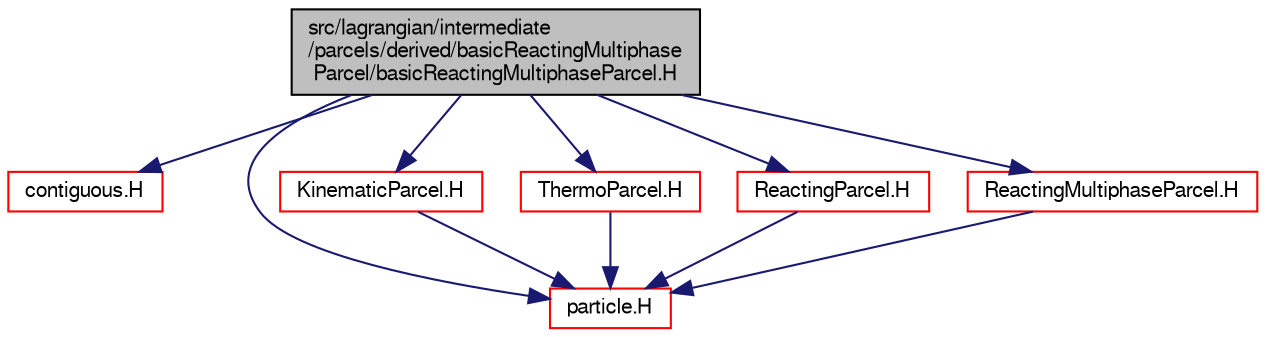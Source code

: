 digraph "src/lagrangian/intermediate/parcels/derived/basicReactingMultiphaseParcel/basicReactingMultiphaseParcel.H"
{
  bgcolor="transparent";
  edge [fontname="FreeSans",fontsize="10",labelfontname="FreeSans",labelfontsize="10"];
  node [fontname="FreeSans",fontsize="10",shape=record];
  Node1 [label="src/lagrangian/intermediate\l/parcels/derived/basicReactingMultiphase\lParcel/basicReactingMultiphaseParcel.H",height=0.2,width=0.4,color="black", fillcolor="grey75", style="filled" fontcolor="black"];
  Node1 -> Node2 [color="midnightblue",fontsize="10",style="solid",fontname="FreeSans"];
  Node2 [label="contiguous.H",height=0.2,width=0.4,color="red",URL="$a08354.html",tooltip="Template function to specify if the data of a type are contiguous. "];
  Node1 -> Node3 [color="midnightblue",fontsize="10",style="solid",fontname="FreeSans"];
  Node3 [label="particle.H",height=0.2,width=0.4,color="red",URL="$a05904.html"];
  Node1 -> Node4 [color="midnightblue",fontsize="10",style="solid",fontname="FreeSans"];
  Node4 [label="KinematicParcel.H",height=0.2,width=0.4,color="red",URL="$a06103.html"];
  Node4 -> Node3 [color="midnightblue",fontsize="10",style="solid",fontname="FreeSans"];
  Node1 -> Node5 [color="midnightblue",fontsize="10",style="solid",fontname="FreeSans"];
  Node5 [label="ThermoParcel.H",height=0.2,width=0.4,color="red",URL="$a06122.html"];
  Node5 -> Node3 [color="midnightblue",fontsize="10",style="solid",fontname="FreeSans"];
  Node1 -> Node6 [color="midnightblue",fontsize="10",style="solid",fontname="FreeSans"];
  Node6 [label="ReactingParcel.H",height=0.2,width=0.4,color="red",URL="$a06117.html"];
  Node6 -> Node3 [color="midnightblue",fontsize="10",style="solid",fontname="FreeSans"];
  Node1 -> Node7 [color="midnightblue",fontsize="10",style="solid",fontname="FreeSans"];
  Node7 [label="ReactingMultiphaseParcel.H",height=0.2,width=0.4,color="red",URL="$a06113.html"];
  Node7 -> Node3 [color="midnightblue",fontsize="10",style="solid",fontname="FreeSans"];
}
